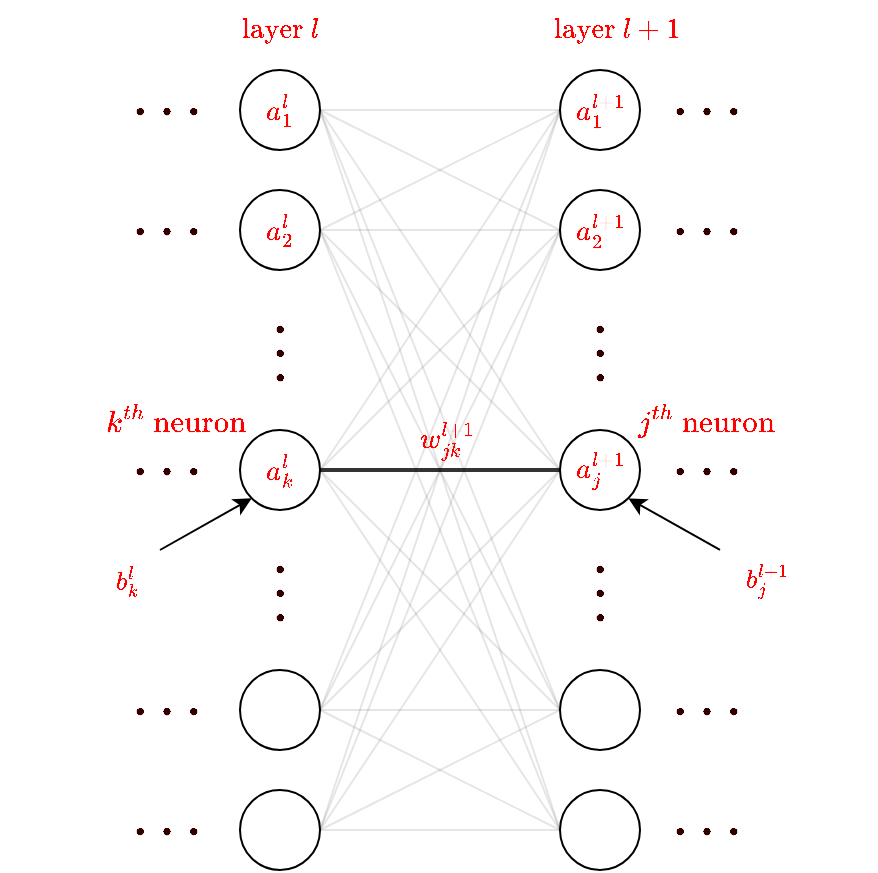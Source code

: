 <mxfile version="20.3.0" type="device"><diagram id="pjN8Y_IwOct03xjS3I1x" name="Page-1"><mxGraphModel dx="763" dy="856" grid="1" gridSize="5" guides="1" tooltips="1" connect="1" arrows="1" fold="1" page="1" pageScale="1" pageWidth="827" pageHeight="1169" math="1" shadow="0"><root><mxCell id="0"/><mxCell id="1" parent="0"/><mxCell id="iNrxwaiSoc7df3PTyM6T-2" value="$$a_1^l$$" style="ellipse;whiteSpace=wrap;html=1;aspect=fixed;fontColor=#FF0000;fontStyle=0" vertex="1" parent="1"><mxGeometry x="275" y="135" width="40" height="40" as="geometry"/></mxCell><mxCell id="iNrxwaiSoc7df3PTyM6T-3" value="$$a_2^l$$" style="ellipse;whiteSpace=wrap;html=1;aspect=fixed;fontColor=#FF0000;fontStyle=0" vertex="1" parent="1"><mxGeometry x="275" y="195" width="40" height="40" as="geometry"/></mxCell><mxCell id="iNrxwaiSoc7df3PTyM6T-4" value="$$a_k^{l}$$" style="ellipse;whiteSpace=wrap;html=1;aspect=fixed;fontColor=#FF0000;fontStyle=0" vertex="1" parent="1"><mxGeometry x="275" y="315" width="40" height="40" as="geometry"/></mxCell><mxCell id="iNrxwaiSoc7df3PTyM6T-5" value="" style="ellipse;whiteSpace=wrap;html=1;aspect=fixed;" vertex="1" parent="1"><mxGeometry x="275" y="435" width="40" height="40" as="geometry"/></mxCell><mxCell id="iNrxwaiSoc7df3PTyM6T-6" value="" style="ellipse;whiteSpace=wrap;html=1;aspect=fixed;" vertex="1" parent="1"><mxGeometry x="275" y="495" width="40" height="40" as="geometry"/></mxCell><mxCell id="iNrxwaiSoc7df3PTyM6T-7" value="$$a_1^{l+1}$$" style="ellipse;whiteSpace=wrap;html=1;aspect=fixed;fontColor=#FF0000;fontStyle=0" vertex="1" parent="1"><mxGeometry x="435" y="135" width="40" height="40" as="geometry"/></mxCell><mxCell id="iNrxwaiSoc7df3PTyM6T-8" value="$$a_2^{l+1}$$" style="ellipse;whiteSpace=wrap;html=1;aspect=fixed;fontColor=#FF0000;fontStyle=0" vertex="1" parent="1"><mxGeometry x="435" y="195" width="40" height="40" as="geometry"/></mxCell><mxCell id="iNrxwaiSoc7df3PTyM6T-9" value="$$a_j^{l+1}$$" style="ellipse;whiteSpace=wrap;html=1;aspect=fixed;fontColor=#FF0000;fontStyle=0" vertex="1" parent="1"><mxGeometry x="435" y="315" width="40" height="40" as="geometry"/></mxCell><mxCell id="iNrxwaiSoc7df3PTyM6T-10" value="" style="ellipse;whiteSpace=wrap;html=1;aspect=fixed;" vertex="1" parent="1"><mxGeometry x="435" y="435" width="40" height="40" as="geometry"/></mxCell><mxCell id="iNrxwaiSoc7df3PTyM6T-11" value="" style="ellipse;whiteSpace=wrap;html=1;aspect=fixed;" vertex="1" parent="1"><mxGeometry x="435" y="495" width="40" height="40" as="geometry"/></mxCell><mxCell id="iNrxwaiSoc7df3PTyM6T-12" value="" style="endArrow=none;html=1;rounded=0;exitX=1;exitY=0.5;exitDx=0;exitDy=0;entryX=0;entryY=0.5;entryDx=0;entryDy=0;strokeWidth=1;opacity=10;" edge="1" parent="1" source="iNrxwaiSoc7df3PTyM6T-2" target="iNrxwaiSoc7df3PTyM6T-7"><mxGeometry width="50" height="50" relative="1" as="geometry"><mxPoint x="420" y="415" as="sourcePoint"/><mxPoint x="470" y="365" as="targetPoint"/></mxGeometry></mxCell><mxCell id="iNrxwaiSoc7df3PTyM6T-13" value="" style="endArrow=none;html=1;rounded=0;exitX=1;exitY=0.5;exitDx=0;exitDy=0;entryX=0;entryY=0.5;entryDx=0;entryDy=0;strokeWidth=1;opacity=10;" edge="1" parent="1" source="iNrxwaiSoc7df3PTyM6T-2" target="iNrxwaiSoc7df3PTyM6T-8"><mxGeometry width="50" height="50" relative="1" as="geometry"><mxPoint x="320.0" y="160.0" as="sourcePoint"/><mxPoint x="440.0" y="160.0" as="targetPoint"/></mxGeometry></mxCell><mxCell id="iNrxwaiSoc7df3PTyM6T-14" value="" style="endArrow=none;html=1;rounded=0;exitX=1;exitY=0.5;exitDx=0;exitDy=0;entryX=0;entryY=0.5;entryDx=0;entryDy=0;strokeWidth=1;opacity=10;" edge="1" parent="1" source="iNrxwaiSoc7df3PTyM6T-2" target="iNrxwaiSoc7df3PTyM6T-9"><mxGeometry width="50" height="50" relative="1" as="geometry"><mxPoint x="325.0" y="165.0" as="sourcePoint"/><mxPoint x="445.0" y="165.0" as="targetPoint"/></mxGeometry></mxCell><mxCell id="iNrxwaiSoc7df3PTyM6T-15" value="" style="endArrow=none;html=1;rounded=0;exitX=1;exitY=0.5;exitDx=0;exitDy=0;entryX=0;entryY=0.5;entryDx=0;entryDy=0;strokeWidth=1;opacity=10;" edge="1" parent="1" source="iNrxwaiSoc7df3PTyM6T-2" target="iNrxwaiSoc7df3PTyM6T-10"><mxGeometry width="50" height="50" relative="1" as="geometry"><mxPoint x="330.0" y="170.0" as="sourcePoint"/><mxPoint x="450.0" y="170.0" as="targetPoint"/></mxGeometry></mxCell><mxCell id="iNrxwaiSoc7df3PTyM6T-16" value="" style="endArrow=none;html=1;rounded=0;exitX=1;exitY=0.5;exitDx=0;exitDy=0;entryX=0;entryY=0.5;entryDx=0;entryDy=0;strokeWidth=1;opacity=10;" edge="1" parent="1" source="iNrxwaiSoc7df3PTyM6T-2" target="iNrxwaiSoc7df3PTyM6T-11"><mxGeometry width="50" height="50" relative="1" as="geometry"><mxPoint x="335.0" y="175.0" as="sourcePoint"/><mxPoint x="455.0" y="175.0" as="targetPoint"/></mxGeometry></mxCell><mxCell id="iNrxwaiSoc7df3PTyM6T-18" value="" style="endArrow=none;html=1;rounded=0;exitX=1;exitY=0.5;exitDx=0;exitDy=0;entryX=0;entryY=0.5;entryDx=0;entryDy=0;strokeWidth=1;opacity=10;" edge="1" parent="1" source="iNrxwaiSoc7df3PTyM6T-3" target="iNrxwaiSoc7df3PTyM6T-7"><mxGeometry width="50" height="50" relative="1" as="geometry"><mxPoint x="420" y="415" as="sourcePoint"/><mxPoint x="470" y="365" as="targetPoint"/></mxGeometry></mxCell><mxCell id="iNrxwaiSoc7df3PTyM6T-19" value="" style="endArrow=none;html=1;rounded=0;exitX=1;exitY=0.5;exitDx=0;exitDy=0;entryX=0;entryY=0.5;entryDx=0;entryDy=0;strokeWidth=1;opacity=10;" edge="1" parent="1" source="iNrxwaiSoc7df3PTyM6T-3" target="iNrxwaiSoc7df3PTyM6T-8"><mxGeometry width="50" height="50" relative="1" as="geometry"><mxPoint x="345.0" y="185.0" as="sourcePoint"/><mxPoint x="430" y="220" as="targetPoint"/></mxGeometry></mxCell><mxCell id="iNrxwaiSoc7df3PTyM6T-20" value="" style="endArrow=none;html=1;rounded=0;exitX=1;exitY=0.5;exitDx=0;exitDy=0;entryX=0;entryY=0.5;entryDx=0;entryDy=0;strokeWidth=1;opacity=10;" edge="1" parent="1" source="iNrxwaiSoc7df3PTyM6T-3" target="iNrxwaiSoc7df3PTyM6T-9"><mxGeometry width="50" height="50" relative="1" as="geometry"><mxPoint x="350.0" y="190.0" as="sourcePoint"/><mxPoint x="470.0" y="190.0" as="targetPoint"/></mxGeometry></mxCell><mxCell id="iNrxwaiSoc7df3PTyM6T-21" value="" style="endArrow=none;html=1;rounded=0;exitX=1;exitY=0.5;exitDx=0;exitDy=0;entryX=0;entryY=0.5;entryDx=0;entryDy=0;strokeWidth=1;opacity=10;" edge="1" parent="1" source="iNrxwaiSoc7df3PTyM6T-3" target="iNrxwaiSoc7df3PTyM6T-10"><mxGeometry width="50" height="50" relative="1" as="geometry"><mxPoint x="355.0" y="195.0" as="sourcePoint"/><mxPoint x="475.0" y="195.0" as="targetPoint"/></mxGeometry></mxCell><mxCell id="iNrxwaiSoc7df3PTyM6T-22" value="" style="endArrow=none;html=1;rounded=0;exitX=1;exitY=0.5;exitDx=0;exitDy=0;entryX=0;entryY=0.5;entryDx=0;entryDy=0;strokeWidth=1;opacity=10;" edge="1" parent="1" source="iNrxwaiSoc7df3PTyM6T-3" target="iNrxwaiSoc7df3PTyM6T-11"><mxGeometry width="50" height="50" relative="1" as="geometry"><mxPoint x="360.0" y="200.0" as="sourcePoint"/><mxPoint x="480.0" y="200.0" as="targetPoint"/></mxGeometry></mxCell><mxCell id="iNrxwaiSoc7df3PTyM6T-23" value="" style="endArrow=none;html=1;rounded=0;exitX=1;exitY=0.5;exitDx=0;exitDy=0;entryX=0;entryY=0.5;entryDx=0;entryDy=0;strokeWidth=1;opacity=10;" edge="1" parent="1" source="iNrxwaiSoc7df3PTyM6T-4" target="iNrxwaiSoc7df3PTyM6T-7"><mxGeometry width="50" height="50" relative="1" as="geometry"><mxPoint x="365.0" y="205.0" as="sourcePoint"/><mxPoint x="485.0" y="205.0" as="targetPoint"/></mxGeometry></mxCell><mxCell id="iNrxwaiSoc7df3PTyM6T-24" value="" style="endArrow=none;html=1;rounded=0;exitX=1;exitY=0.5;exitDx=0;exitDy=0;entryX=0;entryY=0.5;entryDx=0;entryDy=0;strokeWidth=1;opacity=10;" edge="1" parent="1" source="iNrxwaiSoc7df3PTyM6T-4" target="iNrxwaiSoc7df3PTyM6T-8"><mxGeometry width="50" height="50" relative="1" as="geometry"><mxPoint x="370.0" y="210.0" as="sourcePoint"/><mxPoint x="490.0" y="210.0" as="targetPoint"/></mxGeometry></mxCell><mxCell id="iNrxwaiSoc7df3PTyM6T-25" value="" style="endArrow=none;html=1;rounded=0;exitX=1;exitY=0.5;exitDx=0;exitDy=0;entryX=0;entryY=0.5;entryDx=0;entryDy=0;strokeWidth=2;opacity=80;" edge="1" parent="1" source="iNrxwaiSoc7df3PTyM6T-4" target="iNrxwaiSoc7df3PTyM6T-9"><mxGeometry width="50" height="50" relative="1" as="geometry"><mxPoint x="375.0" y="215.0" as="sourcePoint"/><mxPoint x="495.0" y="215.0" as="targetPoint"/></mxGeometry></mxCell><mxCell id="iNrxwaiSoc7df3PTyM6T-26" value="" style="endArrow=none;html=1;rounded=0;exitX=1;exitY=0.5;exitDx=0;exitDy=0;entryX=0;entryY=0.5;entryDx=0;entryDy=0;strokeWidth=1;opacity=10;" edge="1" parent="1" source="iNrxwaiSoc7df3PTyM6T-4" target="iNrxwaiSoc7df3PTyM6T-10"><mxGeometry width="50" height="50" relative="1" as="geometry"><mxPoint x="380.0" y="220.0" as="sourcePoint"/><mxPoint x="500.0" y="220.0" as="targetPoint"/></mxGeometry></mxCell><mxCell id="iNrxwaiSoc7df3PTyM6T-27" value="" style="endArrow=none;html=1;rounded=0;exitX=1;exitY=0.5;exitDx=0;exitDy=0;entryX=0;entryY=0.5;entryDx=0;entryDy=0;strokeWidth=1;opacity=10;" edge="1" parent="1" source="iNrxwaiSoc7df3PTyM6T-4" target="iNrxwaiSoc7df3PTyM6T-11"><mxGeometry width="50" height="50" relative="1" as="geometry"><mxPoint x="385.0" y="225.0" as="sourcePoint"/><mxPoint x="505.0" y="225.0" as="targetPoint"/></mxGeometry></mxCell><mxCell id="iNrxwaiSoc7df3PTyM6T-28" value="" style="endArrow=none;html=1;rounded=0;exitX=1;exitY=0.5;exitDx=0;exitDy=0;entryX=0;entryY=0.5;entryDx=0;entryDy=0;strokeWidth=1;opacity=10;" edge="1" parent="1" source="iNrxwaiSoc7df3PTyM6T-5" target="iNrxwaiSoc7df3PTyM6T-7"><mxGeometry width="50" height="50" relative="1" as="geometry"><mxPoint x="390.0" y="230.0" as="sourcePoint"/><mxPoint x="510.0" y="230.0" as="targetPoint"/></mxGeometry></mxCell><mxCell id="iNrxwaiSoc7df3PTyM6T-29" value="" style="endArrow=none;html=1;rounded=0;exitX=1;exitY=0.5;exitDx=0;exitDy=0;entryX=0;entryY=0.5;entryDx=0;entryDy=0;strokeWidth=1;opacity=10;" edge="1" parent="1" source="iNrxwaiSoc7df3PTyM6T-5" target="iNrxwaiSoc7df3PTyM6T-8"><mxGeometry width="50" height="50" relative="1" as="geometry"><mxPoint x="395.0" y="235.0" as="sourcePoint"/><mxPoint x="515.0" y="235.0" as="targetPoint"/></mxGeometry></mxCell><mxCell id="iNrxwaiSoc7df3PTyM6T-30" value="" style="endArrow=none;html=1;rounded=0;exitX=1;exitY=0.5;exitDx=0;exitDy=0;entryX=0;entryY=0.5;entryDx=0;entryDy=0;strokeWidth=1;opacity=10;" edge="1" parent="1" source="iNrxwaiSoc7df3PTyM6T-5" target="iNrxwaiSoc7df3PTyM6T-9"><mxGeometry width="50" height="50" relative="1" as="geometry"><mxPoint x="400.0" y="240.0" as="sourcePoint"/><mxPoint x="520.0" y="240.0" as="targetPoint"/></mxGeometry></mxCell><mxCell id="iNrxwaiSoc7df3PTyM6T-31" value="" style="endArrow=none;html=1;rounded=0;exitX=1;exitY=0.5;exitDx=0;exitDy=0;entryX=0;entryY=0.5;entryDx=0;entryDy=0;strokeWidth=1;opacity=10;" edge="1" parent="1" source="iNrxwaiSoc7df3PTyM6T-5" target="iNrxwaiSoc7df3PTyM6T-10"><mxGeometry width="50" height="50" relative="1" as="geometry"><mxPoint x="405.0" y="245.0" as="sourcePoint"/><mxPoint x="525.0" y="245.0" as="targetPoint"/></mxGeometry></mxCell><mxCell id="iNrxwaiSoc7df3PTyM6T-32" value="" style="endArrow=none;html=1;rounded=0;exitX=1;exitY=0.5;exitDx=0;exitDy=0;entryX=0;entryY=0.5;entryDx=0;entryDy=0;strokeWidth=1;opacity=10;" edge="1" parent="1" source="iNrxwaiSoc7df3PTyM6T-5" target="iNrxwaiSoc7df3PTyM6T-11"><mxGeometry width="50" height="50" relative="1" as="geometry"><mxPoint x="410.0" y="250.0" as="sourcePoint"/><mxPoint x="530.0" y="250.0" as="targetPoint"/></mxGeometry></mxCell><mxCell id="iNrxwaiSoc7df3PTyM6T-33" value="" style="endArrow=none;html=1;rounded=0;exitX=1;exitY=0.5;exitDx=0;exitDy=0;entryX=0;entryY=0.5;entryDx=0;entryDy=0;strokeWidth=1;opacity=10;" edge="1" parent="1" source="iNrxwaiSoc7df3PTyM6T-6" target="iNrxwaiSoc7df3PTyM6T-11"><mxGeometry width="50" height="50" relative="1" as="geometry"><mxPoint x="415.0" y="255.0" as="sourcePoint"/><mxPoint x="535.0" y="255.0" as="targetPoint"/></mxGeometry></mxCell><mxCell id="iNrxwaiSoc7df3PTyM6T-34" value="" style="endArrow=none;html=1;rounded=0;exitX=1;exitY=0.5;exitDx=0;exitDy=0;entryX=0;entryY=0.5;entryDx=0;entryDy=0;strokeWidth=1;opacity=10;" edge="1" parent="1" source="iNrxwaiSoc7df3PTyM6T-6" target="iNrxwaiSoc7df3PTyM6T-7"><mxGeometry width="50" height="50" relative="1" as="geometry"><mxPoint x="420.0" y="260.0" as="sourcePoint"/><mxPoint x="540.0" y="260.0" as="targetPoint"/></mxGeometry></mxCell><mxCell id="iNrxwaiSoc7df3PTyM6T-35" value="" style="endArrow=none;html=1;rounded=0;exitX=1;exitY=0.5;exitDx=0;exitDy=0;entryX=0;entryY=0.5;entryDx=0;entryDy=0;strokeWidth=1;opacity=10;" edge="1" parent="1" source="iNrxwaiSoc7df3PTyM6T-6" target="iNrxwaiSoc7df3PTyM6T-8"><mxGeometry width="50" height="50" relative="1" as="geometry"><mxPoint x="425.0" y="265.0" as="sourcePoint"/><mxPoint x="545.0" y="265.0" as="targetPoint"/></mxGeometry></mxCell><mxCell id="iNrxwaiSoc7df3PTyM6T-36" value="" style="endArrow=none;html=1;rounded=0;exitX=1;exitY=0.5;exitDx=0;exitDy=0;entryX=0;entryY=0.5;entryDx=0;entryDy=0;strokeWidth=1;opacity=10;" edge="1" parent="1" source="iNrxwaiSoc7df3PTyM6T-6" target="iNrxwaiSoc7df3PTyM6T-9"><mxGeometry width="50" height="50" relative="1" as="geometry"><mxPoint x="430.0" y="270.0" as="sourcePoint"/><mxPoint x="550.0" y="270.0" as="targetPoint"/></mxGeometry></mxCell><mxCell id="iNrxwaiSoc7df3PTyM6T-37" value="" style="endArrow=none;html=1;rounded=0;exitX=1;exitY=0.5;exitDx=0;exitDy=0;entryX=0;entryY=0.5;entryDx=0;entryDy=0;strokeWidth=1;opacity=10;" edge="1" parent="1" source="iNrxwaiSoc7df3PTyM6T-6" target="iNrxwaiSoc7df3PTyM6T-10"><mxGeometry width="50" height="50" relative="1" as="geometry"><mxPoint x="435.0" y="275.0" as="sourcePoint"/><mxPoint x="555.0" y="275.0" as="targetPoint"/></mxGeometry></mxCell><mxCell id="iNrxwaiSoc7df3PTyM6T-64" value="$$\vdots$$" style="text;html=1;resizable=0;autosize=1;align=center;verticalAlign=middle;points=[];fillColor=none;strokeColor=none;rounded=0;fontColor=#330000;fontSize=25;fontStyle=1" vertex="1" parent="1"><mxGeometry x="220" y="370" width="150" height="45" as="geometry"/></mxCell><mxCell id="iNrxwaiSoc7df3PTyM6T-65" value="$$\vdots$$" style="text;html=1;resizable=0;autosize=1;align=center;verticalAlign=middle;points=[];fillColor=none;strokeColor=none;rounded=0;fontColor=#330000;fontSize=25;fontStyle=1" vertex="1" parent="1"><mxGeometry x="380" y="370" width="150" height="45" as="geometry"/></mxCell><mxCell id="iNrxwaiSoc7df3PTyM6T-66" value="$$\vdots$$" style="text;html=1;resizable=0;autosize=1;align=center;verticalAlign=middle;points=[];fillColor=none;strokeColor=none;rounded=0;fontColor=#330000;fontSize=25;fontStyle=1" vertex="1" parent="1"><mxGeometry x="380" y="250" width="150" height="45" as="geometry"/></mxCell><mxCell id="iNrxwaiSoc7df3PTyM6T-67" value="$$\vdots$$" style="text;html=1;resizable=0;autosize=1;align=center;verticalAlign=middle;points=[];fillColor=none;strokeColor=none;rounded=0;fontColor=#330000;fontSize=25;fontStyle=1" vertex="1" parent="1"><mxGeometry x="220" y="250" width="150" height="45" as="geometry"/></mxCell><mxCell id="iNrxwaiSoc7df3PTyM6T-68" value="$$\dots$$" style="text;html=1;resizable=0;autosize=1;align=center;verticalAlign=middle;points=[];fillColor=none;strokeColor=none;rounded=0;fontColor=#330000;fontSize=25;fontStyle=1" vertex="1" parent="1"><mxGeometry x="170" y="125" width="135" height="45" as="geometry"/></mxCell><mxCell id="iNrxwaiSoc7df3PTyM6T-69" value="$$\dots$$" style="text;html=1;resizable=0;autosize=1;align=center;verticalAlign=middle;points=[];fillColor=none;strokeColor=none;rounded=0;fontColor=#330000;fontSize=25;fontStyle=1" vertex="1" parent="1"><mxGeometry x="170" y="185" width="135" height="45" as="geometry"/></mxCell><mxCell id="iNrxwaiSoc7df3PTyM6T-70" value="$$\dots$$" style="text;html=1;resizable=0;autosize=1;align=center;verticalAlign=middle;points=[];fillColor=none;strokeColor=none;rounded=0;fontColor=#330000;fontSize=25;fontStyle=1" vertex="1" parent="1"><mxGeometry x="170" y="305" width="135" height="45" as="geometry"/></mxCell><mxCell id="iNrxwaiSoc7df3PTyM6T-71" value="$$\dots$$" style="text;html=1;resizable=0;autosize=1;align=center;verticalAlign=middle;points=[];fillColor=none;strokeColor=none;rounded=0;fontColor=#330000;fontSize=25;fontStyle=1" vertex="1" parent="1"><mxGeometry x="170" y="425" width="135" height="45" as="geometry"/></mxCell><mxCell id="iNrxwaiSoc7df3PTyM6T-72" value="$$\dots$$" style="text;html=1;resizable=0;autosize=1;align=center;verticalAlign=middle;points=[];fillColor=none;strokeColor=none;rounded=0;fontColor=#330000;fontSize=25;fontStyle=1" vertex="1" parent="1"><mxGeometry x="170" y="485" width="135" height="45" as="geometry"/></mxCell><mxCell id="iNrxwaiSoc7df3PTyM6T-73" value="$$\dots$$" style="text;html=1;resizable=0;autosize=1;align=center;verticalAlign=middle;points=[];fillColor=none;strokeColor=none;rounded=0;fontColor=#330000;fontSize=25;fontStyle=1" vertex="1" parent="1"><mxGeometry x="440" y="125" width="135" height="45" as="geometry"/></mxCell><mxCell id="iNrxwaiSoc7df3PTyM6T-74" value="$$\dots$$" style="text;html=1;resizable=0;autosize=1;align=center;verticalAlign=middle;points=[];fillColor=none;strokeColor=none;rounded=0;fontColor=#330000;fontSize=25;fontStyle=1" vertex="1" parent="1"><mxGeometry x="440" y="185" width="135" height="45" as="geometry"/></mxCell><mxCell id="iNrxwaiSoc7df3PTyM6T-75" value="$$\dots$$" style="text;html=1;resizable=0;autosize=1;align=center;verticalAlign=middle;points=[];fillColor=none;strokeColor=none;rounded=0;fontColor=#330000;fontSize=25;fontStyle=1" vertex="1" parent="1"><mxGeometry x="440" y="305" width="135" height="45" as="geometry"/></mxCell><mxCell id="iNrxwaiSoc7df3PTyM6T-76" value="$$\dots$$" style="text;html=1;resizable=0;autosize=1;align=center;verticalAlign=middle;points=[];fillColor=none;strokeColor=none;rounded=0;fontColor=#330000;fontSize=25;fontStyle=1" vertex="1" parent="1"><mxGeometry x="440" y="425" width="135" height="45" as="geometry"/></mxCell><mxCell id="iNrxwaiSoc7df3PTyM6T-77" value="$$\dots$$" style="text;html=1;resizable=0;autosize=1;align=center;verticalAlign=middle;points=[];fillColor=none;strokeColor=none;rounded=0;fontColor=#330000;fontSize=25;fontStyle=1" vertex="1" parent="1"><mxGeometry x="440" y="485" width="135" height="45" as="geometry"/></mxCell><mxCell id="iNrxwaiSoc7df3PTyM6T-78" value="$$k^{th} \text{ neuron}$$" style="text;html=1;resizable=0;autosize=1;align=center;verticalAlign=middle;points=[];fillColor=none;strokeColor=none;rounded=0;fontSize=13;fontColor=#FF0000;fontStyle=1" vertex="1" parent="1"><mxGeometry x="155" y="295" width="175" height="30" as="geometry"/></mxCell><mxCell id="iNrxwaiSoc7df3PTyM6T-79" value="$$j^{th} \text{ neuron}$$" style="text;html=1;resizable=0;autosize=1;align=center;verticalAlign=middle;points=[];fillColor=none;strokeColor=none;rounded=0;fontSize=13;fontColor=#FF0000;fontStyle=1" vertex="1" parent="1"><mxGeometry x="423" y="295" width="170" height="30" as="geometry"/></mxCell><mxCell id="iNrxwaiSoc7df3PTyM6T-80" value="" style="endArrow=classic;html=1;rounded=0;strokeWidth=1;fontSize=11;fontColor=#FF0000;entryX=0;entryY=1;entryDx=0;entryDy=0;" edge="1" parent="1" target="iNrxwaiSoc7df3PTyM6T-4"><mxGeometry width="50" height="50" relative="1" as="geometry"><mxPoint x="235" y="375" as="sourcePoint"/><mxPoint x="250" y="360" as="targetPoint"/></mxGeometry></mxCell><mxCell id="iNrxwaiSoc7df3PTyM6T-81" value="" style="endArrow=classic;html=1;rounded=0;strokeWidth=1;fontSize=11;fontColor=#FF0000;exitX=0.9;exitY=0.111;exitDx=0;exitDy=0;exitPerimeter=0;entryX=1;entryY=1;entryDx=0;entryDy=0;" edge="1" parent="1" source="iNrxwaiSoc7df3PTyM6T-65" target="iNrxwaiSoc7df3PTyM6T-9"><mxGeometry width="50" height="50" relative="1" as="geometry"><mxPoint x="525" y="395.86" as="sourcePoint"/><mxPoint x="565.858" y="365.002" as="targetPoint"/></mxGeometry></mxCell><mxCell id="iNrxwaiSoc7df3PTyM6T-82" value="$$b_k^l$$" style="text;html=1;resizable=0;autosize=1;align=center;verticalAlign=middle;points=[];fillColor=none;strokeColor=none;rounded=0;fontSize=11;fontColor=#FF0000;fontStyle=1" vertex="1" parent="1"><mxGeometry x="180" y="375" width="75" height="30" as="geometry"/></mxCell><mxCell id="iNrxwaiSoc7df3PTyM6T-83" value="$$b_j^{l+1}$$" style="text;html=1;resizable=0;autosize=1;align=center;verticalAlign=middle;points=[];fillColor=none;strokeColor=none;rounded=0;fontSize=11;fontColor=#FF0000;fontStyle=1" vertex="1" parent="1"><mxGeometry x="493" y="375" width="90" height="30" as="geometry"/></mxCell><mxCell id="iNrxwaiSoc7df3PTyM6T-84" value="$$w_{jk}^{l+1}$$" style="text;html=1;resizable=0;autosize=1;align=center;verticalAlign=middle;points=[];fillColor=none;strokeColor=none;rounded=0;fontSize=12;fontColor=#FF0000;fontStyle=1" vertex="1" parent="1"><mxGeometry x="320" y="305" width="115" height="30" as="geometry"/></mxCell><mxCell id="iNrxwaiSoc7df3PTyM6T-87" value="$$\text{layer }l$$" style="text;html=1;resizable=0;autosize=1;align=center;verticalAlign=middle;points=[];fillColor=none;strokeColor=none;rounded=0;fontSize=12;fontColor=#FF0000;" vertex="1" parent="1"><mxGeometry x="240" y="100" width="110" height="30" as="geometry"/></mxCell><mxCell id="iNrxwaiSoc7df3PTyM6T-88" value="$$\text{layer }l+1$$" style="text;html=1;resizable=0;autosize=1;align=center;verticalAlign=middle;points=[];fillColor=none;strokeColor=none;rounded=0;fontSize=12;fontColor=#FF0000;" vertex="1" parent="1"><mxGeometry x="400" y="100" width="125" height="30" as="geometry"/></mxCell></root></mxGraphModel></diagram></mxfile>